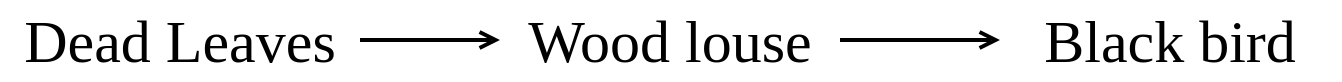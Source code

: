 <mxfile version="21.2.8" type="device">
  <diagram name="Page-1" id="uH5GxcfJywMWYBKpWCrl">
    <mxGraphModel dx="636" dy="485" grid="1" gridSize="10" guides="1" tooltips="1" connect="1" arrows="1" fold="1" page="1" pageScale="1" pageWidth="827" pageHeight="1169" math="0" shadow="0">
      <root>
        <mxCell id="0" />
        <mxCell id="1" parent="0" />
        <mxCell id="iaBGyQDYi12E6_4kWfMF-4" value="" style="edgeStyle=orthogonalEdgeStyle;rounded=0;orthogonalLoop=1;jettySize=auto;html=1;strokeWidth=2;endArrow=open;endFill=0;" edge="1" parent="1" source="iaBGyQDYi12E6_4kWfMF-1" target="iaBGyQDYi12E6_4kWfMF-2">
          <mxGeometry relative="1" as="geometry" />
        </mxCell>
        <mxCell id="iaBGyQDYi12E6_4kWfMF-1" value="Dead Leaves" style="rounded=0;whiteSpace=wrap;html=1;fillColor=none;fontSize=30;fontFamily=Ubuntu Mono;strokeWidth=3;strokeColor=none;" vertex="1" parent="1">
          <mxGeometry x="40" y="40" width="180" height="40" as="geometry" />
        </mxCell>
        <mxCell id="iaBGyQDYi12E6_4kWfMF-5" value="" style="edgeStyle=orthogonalEdgeStyle;rounded=0;orthogonalLoop=1;jettySize=auto;html=1;strokeWidth=2;endArrow=open;endFill=0;" edge="1" parent="1" source="iaBGyQDYi12E6_4kWfMF-2" target="iaBGyQDYi12E6_4kWfMF-3">
          <mxGeometry relative="1" as="geometry" />
        </mxCell>
        <mxCell id="iaBGyQDYi12E6_4kWfMF-2" value="Wood louse" style="rounded=0;whiteSpace=wrap;html=1;fillColor=none;fontSize=30;fontFamily=Ubuntu Mono;strokeWidth=3;strokeColor=none;" vertex="1" parent="1">
          <mxGeometry x="290" y="40" width="170" height="40" as="geometry" />
        </mxCell>
        <mxCell id="iaBGyQDYi12E6_4kWfMF-3" value="Black bird" style="rounded=0;whiteSpace=wrap;html=1;fillColor=none;fontSize=30;fontFamily=Ubuntu Mono;strokeWidth=3;strokeColor=none;" vertex="1" parent="1">
          <mxGeometry x="540" y="40" width="170" height="40" as="geometry" />
        </mxCell>
      </root>
    </mxGraphModel>
  </diagram>
</mxfile>
